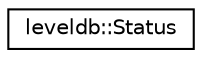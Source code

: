 digraph "Graphical Class Hierarchy"
{
 // LATEX_PDF_SIZE
  edge [fontname="Helvetica",fontsize="10",labelfontname="Helvetica",labelfontsize="10"];
  node [fontname="Helvetica",fontsize="10",shape=record];
  rankdir="LR";
  Node0 [label="leveldb::Status",height=0.2,width=0.4,color="black", fillcolor="white", style="filled",URL="$classleveldb_1_1_status.html",tooltip=" "];
}
